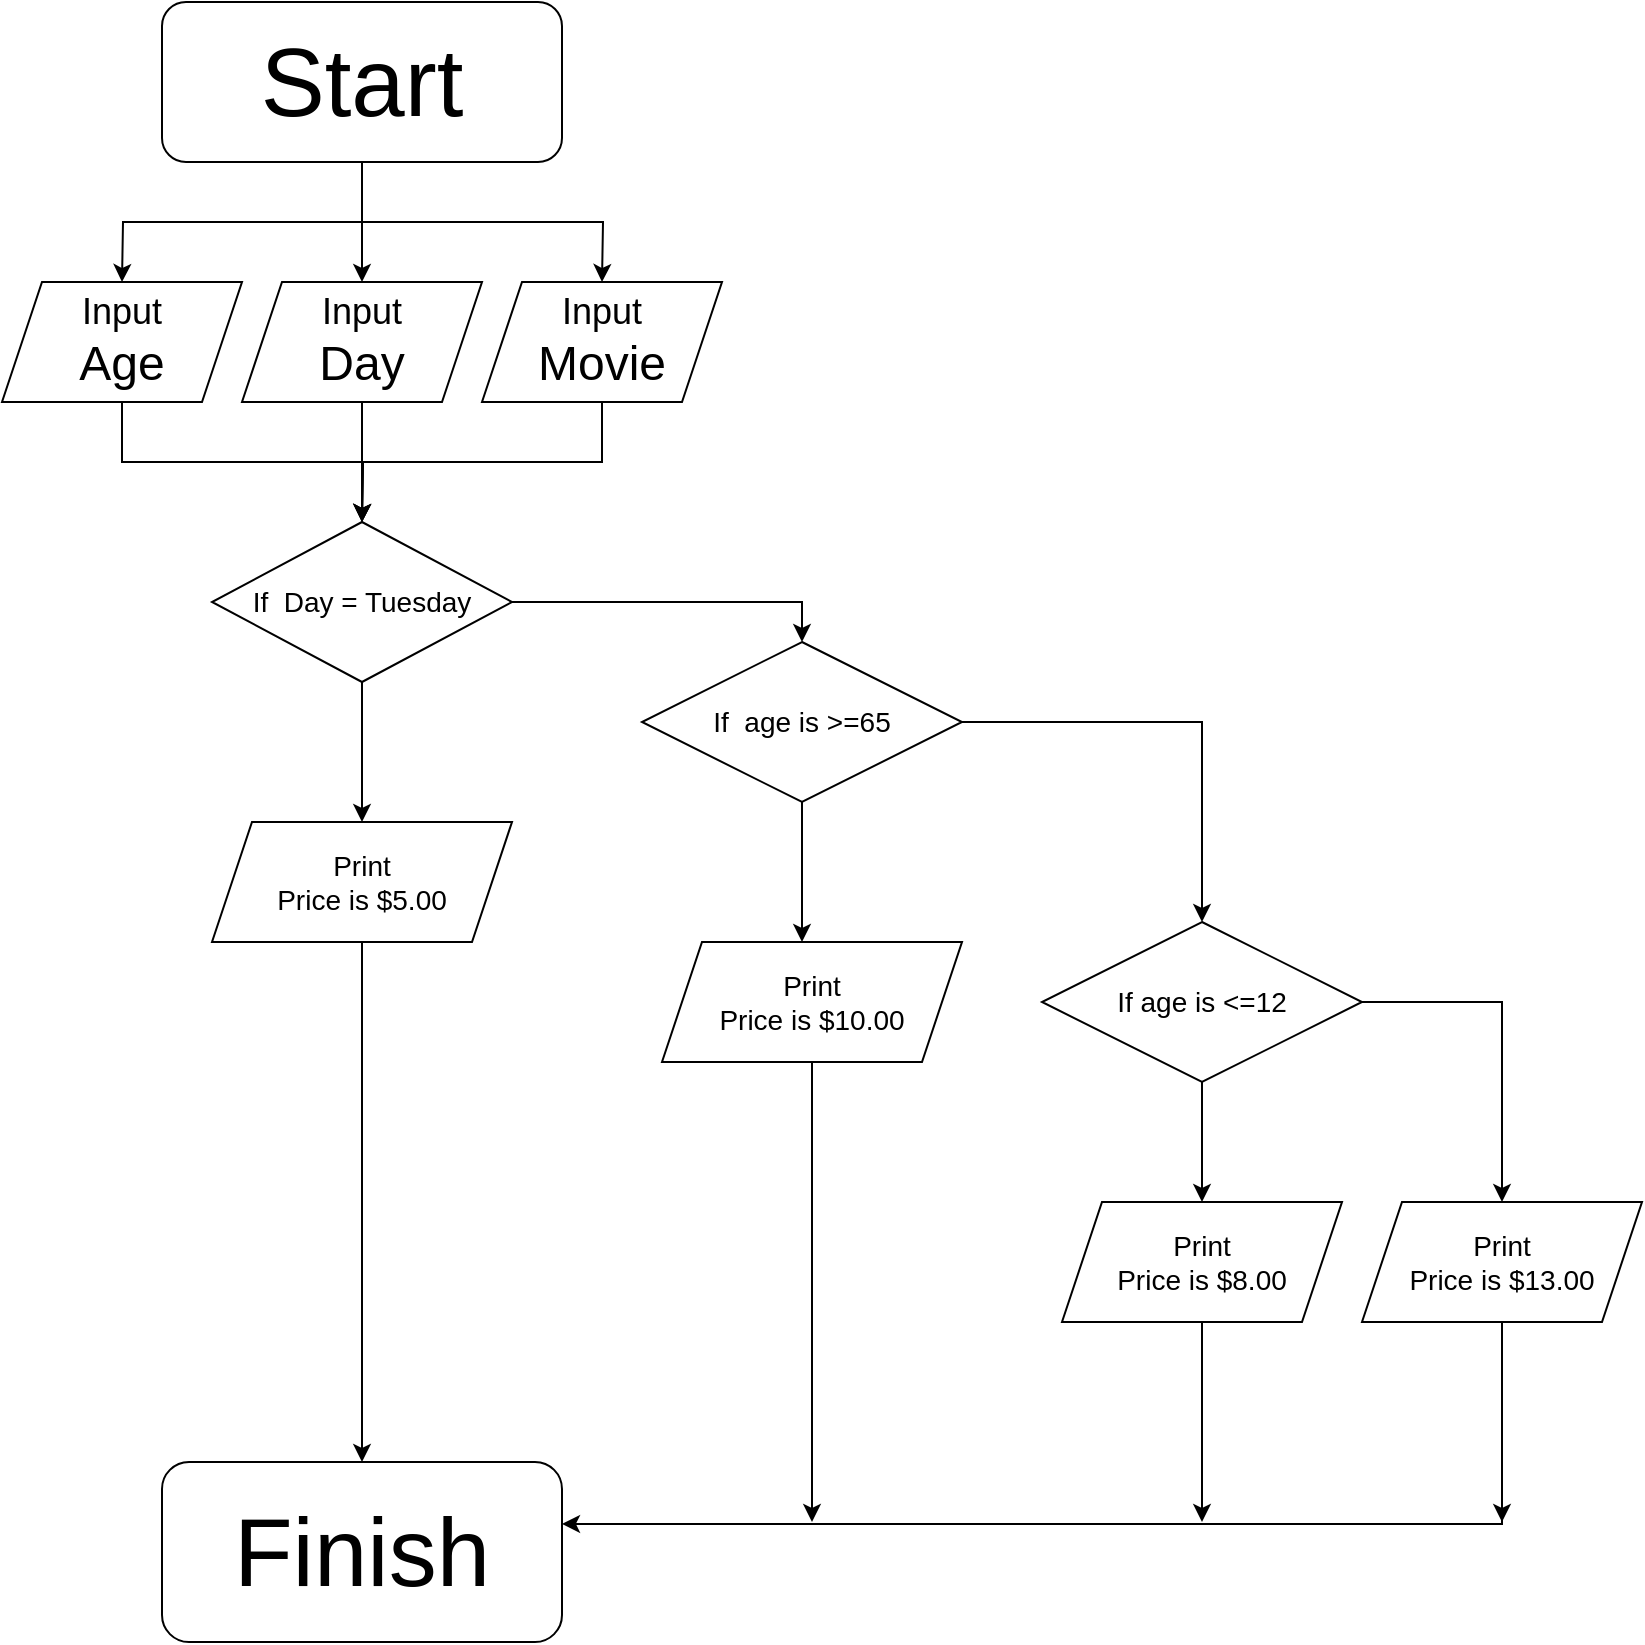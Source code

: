 <mxfile version="14.4.4" type="github" pages="2">
  <diagram id="NQIwWuzuiooOlS3t7LjV" name="Page-1">
    <mxGraphModel dx="1422" dy="762" grid="1" gridSize="10" guides="1" tooltips="1" connect="1" arrows="1" fold="1" page="1" pageScale="1" pageWidth="850" pageHeight="1100" math="0" shadow="0">
      <root>
        <mxCell id="0" />
        <mxCell id="1" parent="0" />
        <mxCell id="0Jg1Mo7P6ndSY2v0z1tK-2" style="edgeStyle=orthogonalEdgeStyle;rounded=0;orthogonalLoop=1;jettySize=auto;html=1;exitX=0.5;exitY=1;exitDx=0;exitDy=0;" parent="1" source="0Jg1Mo7P6ndSY2v0z1tK-1" edge="1">
          <mxGeometry relative="1" as="geometry">
            <mxPoint x="180" y="180" as="targetPoint" />
          </mxGeometry>
        </mxCell>
        <mxCell id="0Jg1Mo7P6ndSY2v0z1tK-3" style="edgeStyle=orthogonalEdgeStyle;rounded=0;orthogonalLoop=1;jettySize=auto;html=1;exitX=0.5;exitY=1;exitDx=0;exitDy=0;" parent="1" source="0Jg1Mo7P6ndSY2v0z1tK-1" edge="1">
          <mxGeometry relative="1" as="geometry">
            <mxPoint x="300" y="180" as="targetPoint" />
          </mxGeometry>
        </mxCell>
        <mxCell id="0Jg1Mo7P6ndSY2v0z1tK-4" style="edgeStyle=orthogonalEdgeStyle;rounded=0;orthogonalLoop=1;jettySize=auto;html=1;exitX=0.5;exitY=1;exitDx=0;exitDy=0;" parent="1" source="0Jg1Mo7P6ndSY2v0z1tK-1" edge="1">
          <mxGeometry relative="1" as="geometry">
            <mxPoint x="60" y="180" as="targetPoint" />
          </mxGeometry>
        </mxCell>
        <mxCell id="0Jg1Mo7P6ndSY2v0z1tK-1" value="&lt;font style=&quot;font-size: 48px&quot;&gt;Start&lt;/font&gt;" style="rounded=1;whiteSpace=wrap;html=1;" parent="1" vertex="1">
          <mxGeometry x="80" y="40" width="200" height="80" as="geometry" />
        </mxCell>
        <mxCell id="0Jg1Mo7P6ndSY2v0z1tK-9" style="edgeStyle=orthogonalEdgeStyle;rounded=0;orthogonalLoop=1;jettySize=auto;html=1;exitX=0.5;exitY=1;exitDx=0;exitDy=0;" parent="1" source="0Jg1Mo7P6ndSY2v0z1tK-5" edge="1">
          <mxGeometry relative="1" as="geometry">
            <mxPoint x="180" y="300" as="targetPoint" />
          </mxGeometry>
        </mxCell>
        <mxCell id="0Jg1Mo7P6ndSY2v0z1tK-5" value="&lt;font&gt;&lt;font style=&quot;font-size: 18px&quot;&gt;Input&lt;/font&gt;&lt;br&gt;&lt;span style=&quot;font-size: 24px&quot;&gt;Age&lt;/span&gt;&lt;/font&gt;" style="shape=parallelogram;perimeter=parallelogramPerimeter;whiteSpace=wrap;html=1;fixedSize=1;" parent="1" vertex="1">
          <mxGeometry y="180" width="120" height="60" as="geometry" />
        </mxCell>
        <mxCell id="0Jg1Mo7P6ndSY2v0z1tK-8" style="edgeStyle=orthogonalEdgeStyle;rounded=0;orthogonalLoop=1;jettySize=auto;html=1;exitX=0.5;exitY=1;exitDx=0;exitDy=0;" parent="1" source="0Jg1Mo7P6ndSY2v0z1tK-6" edge="1">
          <mxGeometry relative="1" as="geometry">
            <mxPoint x="180" y="300" as="targetPoint" />
          </mxGeometry>
        </mxCell>
        <mxCell id="0Jg1Mo7P6ndSY2v0z1tK-6" value="&lt;font&gt;&lt;font style=&quot;font-size: 18px&quot;&gt;Input&lt;/font&gt;&lt;br&gt;&lt;span style=&quot;font-size: 24px&quot;&gt;Day&lt;/span&gt;&lt;/font&gt;" style="shape=parallelogram;perimeter=parallelogramPerimeter;whiteSpace=wrap;html=1;fixedSize=1;" parent="1" vertex="1">
          <mxGeometry x="120" y="180" width="120" height="60" as="geometry" />
        </mxCell>
        <mxCell id="0Jg1Mo7P6ndSY2v0z1tK-10" style="edgeStyle=orthogonalEdgeStyle;rounded=0;orthogonalLoop=1;jettySize=auto;html=1;exitX=0.5;exitY=1;exitDx=0;exitDy=0;" parent="1" source="0Jg1Mo7P6ndSY2v0z1tK-7" edge="1">
          <mxGeometry relative="1" as="geometry">
            <mxPoint x="180" y="300" as="targetPoint" />
          </mxGeometry>
        </mxCell>
        <mxCell id="0Jg1Mo7P6ndSY2v0z1tK-7" value="&lt;font&gt;&lt;font style=&quot;font-size: 18px&quot;&gt;Input&lt;/font&gt;&lt;br&gt;&lt;span style=&quot;font-size: 24px&quot;&gt;Movie&lt;/span&gt;&lt;/font&gt;" style="shape=parallelogram;perimeter=parallelogramPerimeter;whiteSpace=wrap;html=1;fixedSize=1;" parent="1" vertex="1">
          <mxGeometry x="240" y="180" width="120" height="60" as="geometry" />
        </mxCell>
        <mxCell id="0Jg1Mo7P6ndSY2v0z1tK-12" style="edgeStyle=orthogonalEdgeStyle;rounded=0;orthogonalLoop=1;jettySize=auto;html=1;exitX=0.5;exitY=1;exitDx=0;exitDy=0;" parent="1" source="0Jg1Mo7P6ndSY2v0z1tK-11" edge="1">
          <mxGeometry relative="1" as="geometry">
            <mxPoint x="180" y="450" as="targetPoint" />
          </mxGeometry>
        </mxCell>
        <mxCell id="jjbJh_03KbZPLyejdDNE-7" style="edgeStyle=orthogonalEdgeStyle;rounded=0;orthogonalLoop=1;jettySize=auto;html=1;exitX=1;exitY=0.5;exitDx=0;exitDy=0;entryX=0.5;entryY=0;entryDx=0;entryDy=0;" parent="1" source="0Jg1Mo7P6ndSY2v0z1tK-11" target="jjbJh_03KbZPLyejdDNE-6" edge="1">
          <mxGeometry relative="1" as="geometry" />
        </mxCell>
        <mxCell id="0Jg1Mo7P6ndSY2v0z1tK-11" value="&lt;font style=&quot;font-size: 14px&quot;&gt;If&amp;nbsp; Day = Tuesday&lt;/font&gt;" style="rhombus;whiteSpace=wrap;html=1;" parent="1" vertex="1">
          <mxGeometry x="105" y="300" width="150" height="80" as="geometry" />
        </mxCell>
        <mxCell id="jjbJh_03KbZPLyejdDNE-2" style="edgeStyle=orthogonalEdgeStyle;rounded=0;orthogonalLoop=1;jettySize=auto;html=1;exitX=0.5;exitY=1;exitDx=0;exitDy=0;" parent="1" source="0Jg1Mo7P6ndSY2v0z1tK-13" target="jjbJh_03KbZPLyejdDNE-3" edge="1">
          <mxGeometry relative="1" as="geometry">
            <mxPoint x="180" y="800" as="targetPoint" />
          </mxGeometry>
        </mxCell>
        <mxCell id="0Jg1Mo7P6ndSY2v0z1tK-13" value="&lt;font style=&quot;font-size: 14px&quot;&gt;Print &lt;br&gt;Price is $5.00&lt;/font&gt;" style="shape=parallelogram;perimeter=parallelogramPerimeter;whiteSpace=wrap;html=1;fixedSize=1;" parent="1" vertex="1">
          <mxGeometry x="105" y="450" width="150" height="60" as="geometry" />
        </mxCell>
        <mxCell id="jjbJh_03KbZPLyejdDNE-3" value="&lt;font style=&quot;font-size: 48px&quot;&gt;Finish&lt;/font&gt;" style="rounded=1;whiteSpace=wrap;html=1;" parent="1" vertex="1">
          <mxGeometry x="80" y="770" width="200" height="90" as="geometry" />
        </mxCell>
        <mxCell id="jjbJh_03KbZPLyejdDNE-9" style="edgeStyle=orthogonalEdgeStyle;rounded=0;orthogonalLoop=1;jettySize=auto;html=1;exitX=0.5;exitY=1;exitDx=0;exitDy=0;" parent="1" source="jjbJh_03KbZPLyejdDNE-6" edge="1">
          <mxGeometry relative="1" as="geometry">
            <mxPoint x="400" y="510" as="targetPoint" />
          </mxGeometry>
        </mxCell>
        <mxCell id="jjbJh_03KbZPLyejdDNE-13" style="edgeStyle=orthogonalEdgeStyle;rounded=0;orthogonalLoop=1;jettySize=auto;html=1;exitX=1;exitY=0.5;exitDx=0;exitDy=0;entryX=0.5;entryY=0;entryDx=0;entryDy=0;" parent="1" source="jjbJh_03KbZPLyejdDNE-6" target="jjbJh_03KbZPLyejdDNE-12" edge="1">
          <mxGeometry relative="1" as="geometry" />
        </mxCell>
        <mxCell id="jjbJh_03KbZPLyejdDNE-6" value="&lt;font style=&quot;font-size: 14px&quot;&gt;If&amp;nbsp; age is &amp;gt;=65&lt;/font&gt;" style="rhombus;whiteSpace=wrap;html=1;" parent="1" vertex="1">
          <mxGeometry x="320" y="360" width="160" height="80" as="geometry" />
        </mxCell>
        <mxCell id="GkHR_nlOWefs0-om9wr6-5" style="edgeStyle=orthogonalEdgeStyle;rounded=0;orthogonalLoop=1;jettySize=auto;html=1;exitX=0.5;exitY=1;exitDx=0;exitDy=0;" edge="1" parent="1" source="jjbJh_03KbZPLyejdDNE-10">
          <mxGeometry relative="1" as="geometry">
            <mxPoint x="405" y="800" as="targetPoint" />
          </mxGeometry>
        </mxCell>
        <mxCell id="jjbJh_03KbZPLyejdDNE-10" value="&lt;font style=&quot;font-size: 14px&quot;&gt;Print&lt;br&gt;Price is $10.00&lt;/font&gt;" style="shape=parallelogram;perimeter=parallelogramPerimeter;whiteSpace=wrap;html=1;fixedSize=1;" parent="1" vertex="1">
          <mxGeometry x="330" y="510" width="150" height="60" as="geometry" />
        </mxCell>
        <mxCell id="jjbJh_03KbZPLyejdDNE-16" style="edgeStyle=orthogonalEdgeStyle;rounded=0;orthogonalLoop=1;jettySize=auto;html=1;exitX=0.5;exitY=1;exitDx=0;exitDy=0;entryX=0.5;entryY=0;entryDx=0;entryDy=0;" parent="1" source="jjbJh_03KbZPLyejdDNE-12" target="jjbJh_03KbZPLyejdDNE-17" edge="1">
          <mxGeometry relative="1" as="geometry">
            <mxPoint x="600" y="630" as="targetPoint" />
          </mxGeometry>
        </mxCell>
        <mxCell id="jjbJh_03KbZPLyejdDNE-19" style="edgeStyle=orthogonalEdgeStyle;rounded=0;orthogonalLoop=1;jettySize=auto;html=1;exitX=1;exitY=0.5;exitDx=0;exitDy=0;entryX=0.5;entryY=0;entryDx=0;entryDy=0;" parent="1" source="jjbJh_03KbZPLyejdDNE-12" target="jjbJh_03KbZPLyejdDNE-18" edge="1">
          <mxGeometry relative="1" as="geometry" />
        </mxCell>
        <mxCell id="jjbJh_03KbZPLyejdDNE-12" value="&lt;font style=&quot;font-size: 14px&quot;&gt;If age is &amp;lt;=12&lt;/font&gt;" style="rhombus;whiteSpace=wrap;html=1;" parent="1" vertex="1">
          <mxGeometry x="520" y="500" width="160" height="80" as="geometry" />
        </mxCell>
        <mxCell id="GkHR_nlOWefs0-om9wr6-6" style="edgeStyle=orthogonalEdgeStyle;rounded=0;orthogonalLoop=1;jettySize=auto;html=1;exitX=0.5;exitY=1;exitDx=0;exitDy=0;" edge="1" parent="1" source="jjbJh_03KbZPLyejdDNE-17">
          <mxGeometry relative="1" as="geometry">
            <mxPoint x="600" y="800" as="targetPoint" />
          </mxGeometry>
        </mxCell>
        <mxCell id="jjbJh_03KbZPLyejdDNE-17" value="&lt;font style=&quot;font-size: 14px&quot;&gt;Print&lt;br&gt;Price is $8.00&lt;/font&gt;" style="shape=parallelogram;perimeter=parallelogramPerimeter;whiteSpace=wrap;html=1;fixedSize=1;" parent="1" vertex="1">
          <mxGeometry x="530" y="640" width="140" height="60" as="geometry" />
        </mxCell>
        <mxCell id="GkHR_nlOWefs0-om9wr6-8" style="edgeStyle=orthogonalEdgeStyle;rounded=0;orthogonalLoop=1;jettySize=auto;html=1;exitX=0.5;exitY=1;exitDx=0;exitDy=0;" edge="1" parent="1" source="jjbJh_03KbZPLyejdDNE-18">
          <mxGeometry relative="1" as="geometry">
            <mxPoint x="750" y="800" as="targetPoint" />
          </mxGeometry>
        </mxCell>
        <mxCell id="GkHR_nlOWefs0-om9wr6-9" style="edgeStyle=orthogonalEdgeStyle;rounded=0;orthogonalLoop=1;jettySize=auto;html=1;exitX=0.5;exitY=1;exitDx=0;exitDy=0;entryX=1;entryY=0.344;entryDx=0;entryDy=0;entryPerimeter=0;" edge="1" parent="1" source="jjbJh_03KbZPLyejdDNE-18" target="jjbJh_03KbZPLyejdDNE-3">
          <mxGeometry relative="1" as="geometry" />
        </mxCell>
        <mxCell id="jjbJh_03KbZPLyejdDNE-18" value="&lt;font style=&quot;font-size: 14px&quot;&gt;Print&lt;br&gt;Price is $13.00&lt;/font&gt;" style="shape=parallelogram;perimeter=parallelogramPerimeter;whiteSpace=wrap;html=1;fixedSize=1;" parent="1" vertex="1">
          <mxGeometry x="680" y="640" width="140" height="60" as="geometry" />
        </mxCell>
      </root>
    </mxGraphModel>
  </diagram>
  <diagram id="t906-aPsrgDppKymIgYh" name="Page-2">
    <mxGraphModel dx="1422" dy="882" grid="1" gridSize="10" guides="1" tooltips="1" connect="1" arrows="1" fold="1" page="1" pageScale="1" pageWidth="850" pageHeight="1100" math="0" shadow="0">
      <root>
        <mxCell id="S-hQPUUwY1ecI6BOtKBi-0" />
        <mxCell id="S-hQPUUwY1ecI6BOtKBi-1" parent="S-hQPUUwY1ecI6BOtKBi-0" />
      </root>
    </mxGraphModel>
  </diagram>
</mxfile>
